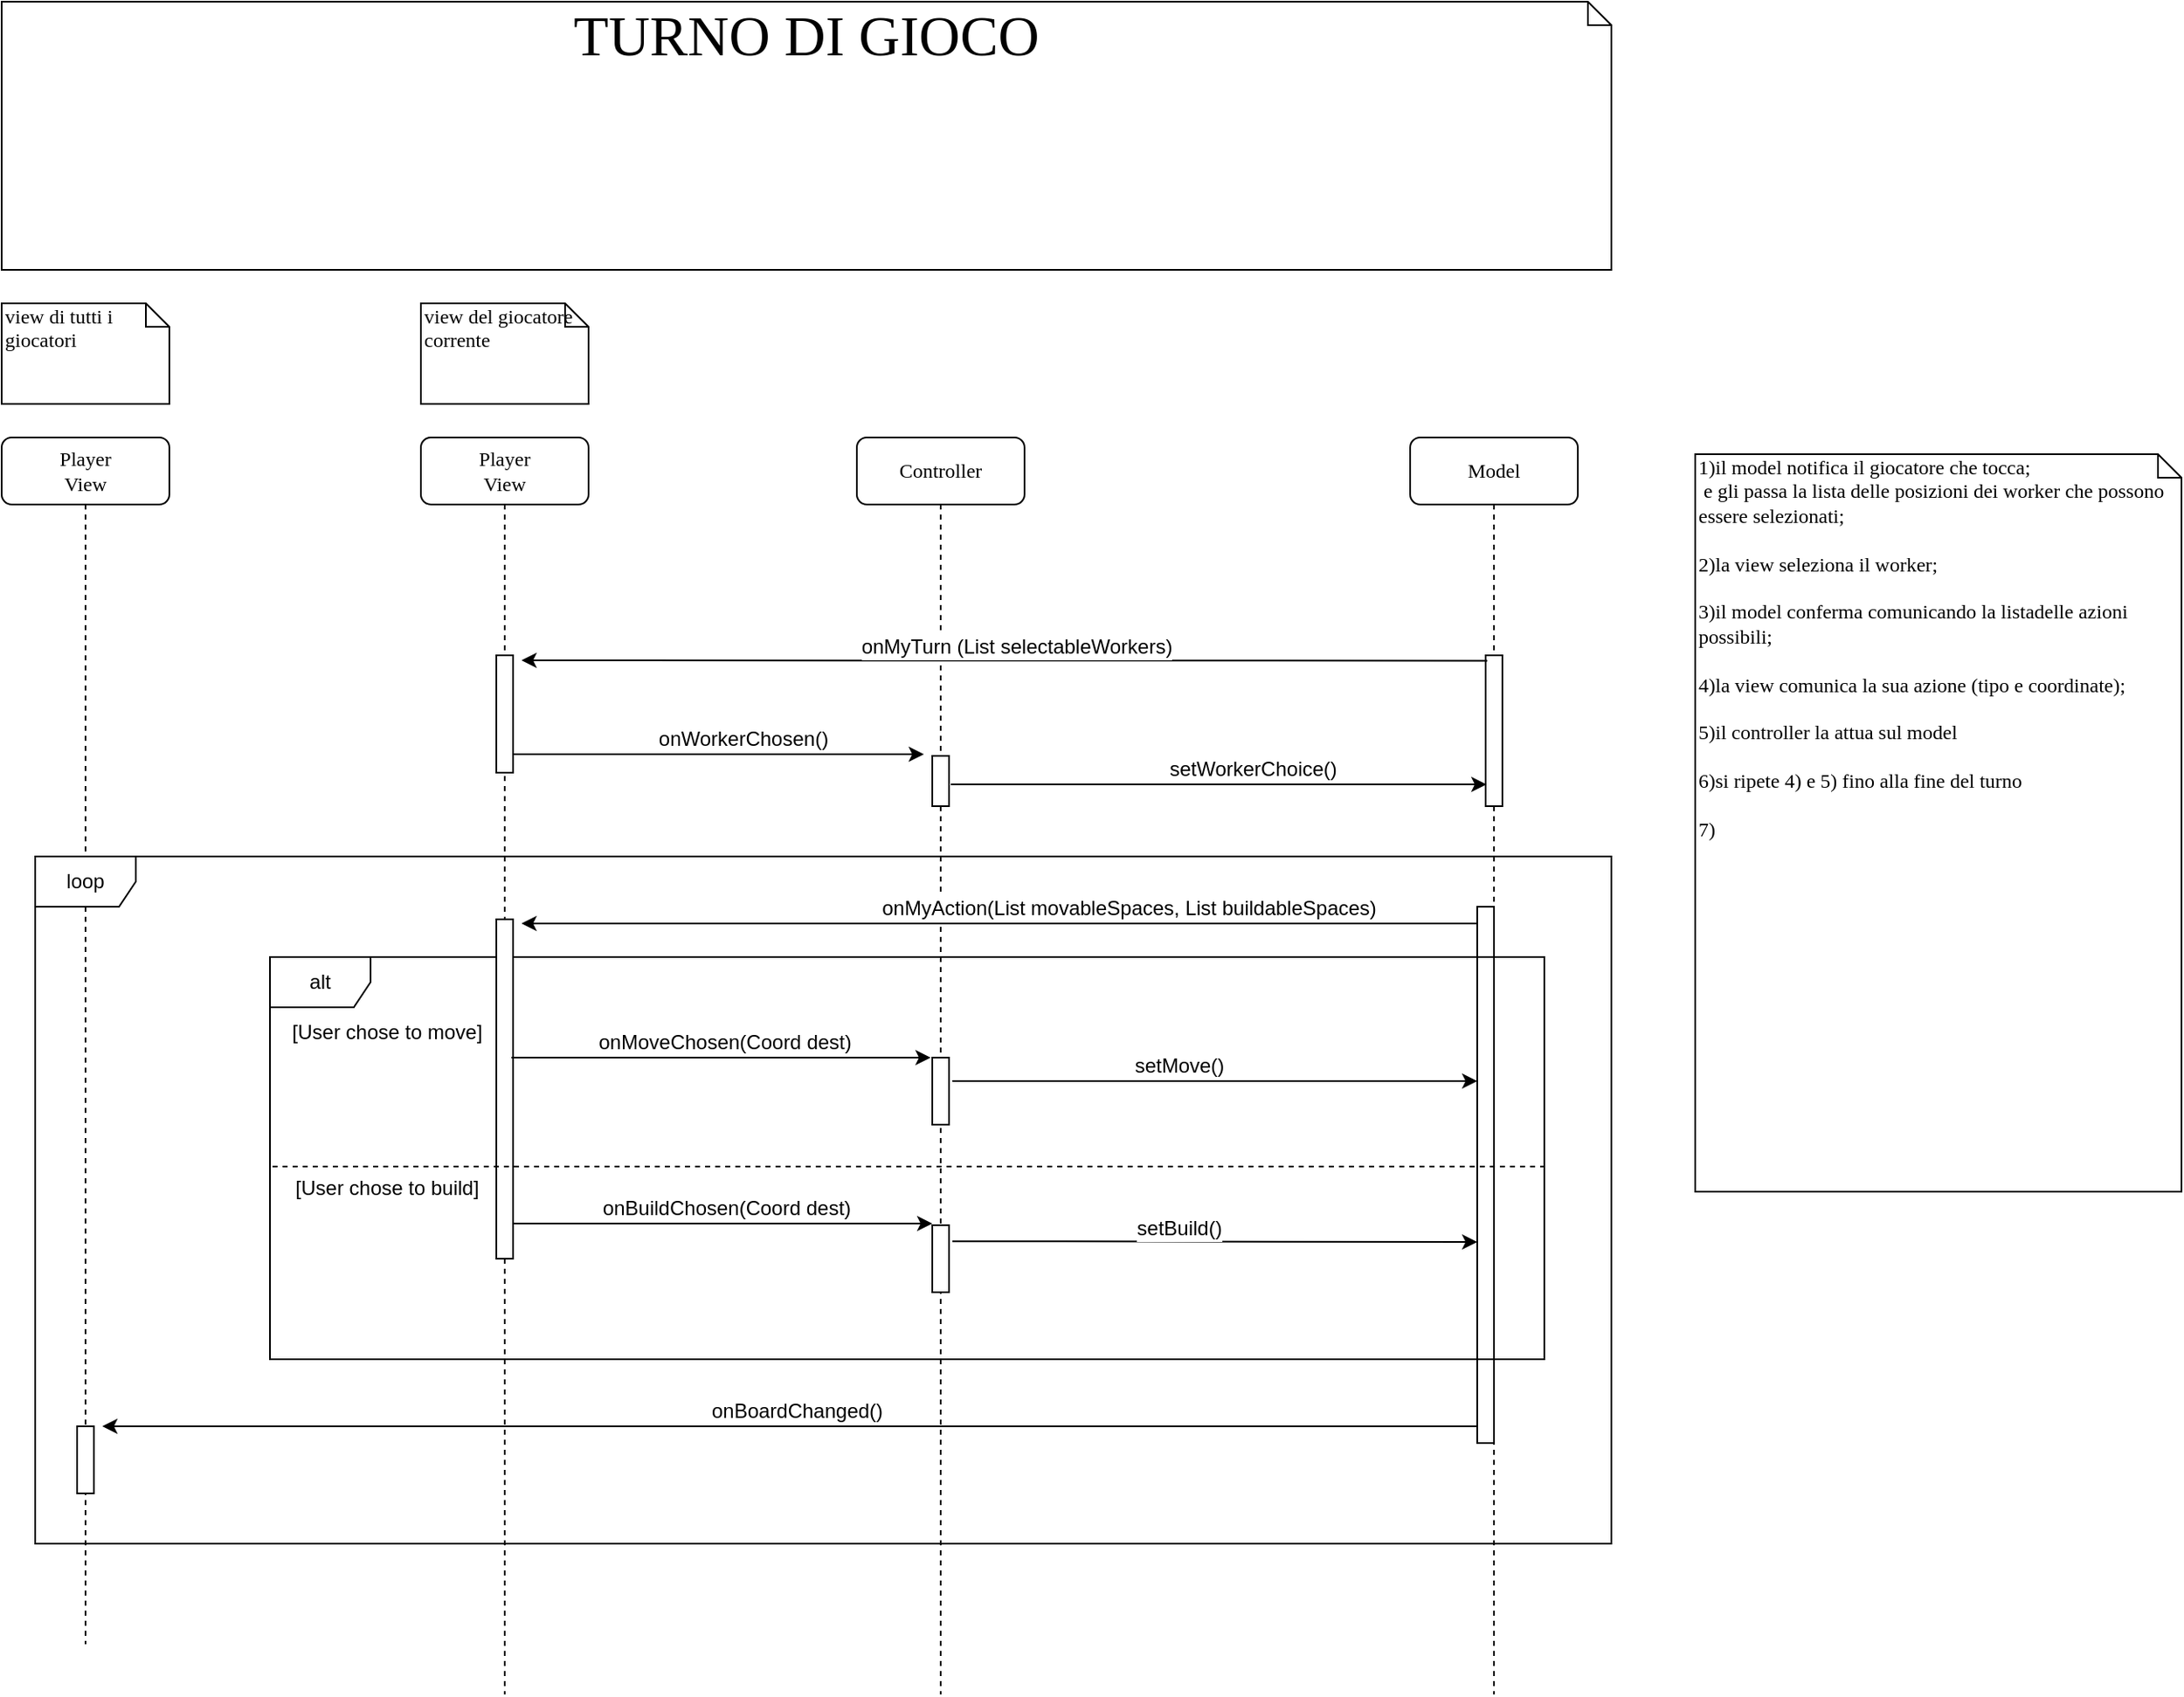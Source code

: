 <mxfile version="12.8.8" type="github">
  <diagram name="Page-1" id="13e1069c-82ec-6db2-03f1-153e76fe0fe0">
    <mxGraphModel dx="960" dy="1533" grid="1" gridSize="10" guides="1" tooltips="1" connect="1" arrows="1" fold="1" page="1" pageScale="1" pageWidth="1100" pageHeight="850" background="#ffffff" math="0" shadow="0">
      <root>
        <mxCell id="0" />
        <mxCell id="1" parent="0" />
        <mxCell id="tOMZ6gB8RtuER8Z842BW-2" value="Player&lt;div&gt;View&lt;/div&gt;" style="shape=umlLifeline;perimeter=lifelinePerimeter;whiteSpace=wrap;html=1;container=1;collapsible=0;recursiveResize=0;outlineConnect=0;rounded=1;shadow=0;comic=0;labelBackgroundColor=none;strokeWidth=1;fontFamily=Verdana;fontSize=12;align=center;connectable=0;allowArrows=0;" parent="1" vertex="1">
          <mxGeometry x="40" y="70" width="100" height="720" as="geometry" />
        </mxCell>
        <mxCell id="tOMZ6gB8RtuER8Z842BW-53" value="" style="html=1;points=[];perimeter=orthogonalPerimeter;rounded=0;shadow=0;comic=0;labelBackgroundColor=none;strokeWidth=1;fontFamily=Verdana;fontSize=12;align=center;connectable=0;allowArrows=0;" parent="tOMZ6gB8RtuER8Z842BW-2" vertex="1">
          <mxGeometry x="45" y="590" width="10" height="40" as="geometry" />
        </mxCell>
        <mxCell id="94hK6yyWYIt78J1WyKf--12" value="loop" style="shape=umlFrame;whiteSpace=wrap;html=1;" parent="1" vertex="1">
          <mxGeometry x="60" y="320" width="940" height="410" as="geometry" />
        </mxCell>
        <mxCell id="7baba1c4bc27f4b0-3" value="&lt;div&gt;Model&lt;/div&gt;" style="shape=umlLifeline;perimeter=lifelinePerimeter;whiteSpace=wrap;html=1;container=1;collapsible=0;recursiveResize=0;outlineConnect=0;rounded=1;shadow=0;comic=0;labelBackgroundColor=none;strokeWidth=1;fontFamily=Verdana;fontSize=12;align=center;connectable=0;allowArrows=0;" parent="1" vertex="1">
          <mxGeometry x="880" y="70" width="100" height="750" as="geometry" />
        </mxCell>
        <mxCell id="7baba1c4bc27f4b0-13" value="" style="html=1;points=[];perimeter=orthogonalPerimeter;rounded=0;shadow=0;comic=0;labelBackgroundColor=none;strokeWidth=1;fontFamily=Verdana;fontSize=12;align=center;connectable=0;allowArrows=0;" parent="7baba1c4bc27f4b0-3" vertex="1">
          <mxGeometry x="45" y="130" width="10" height="90" as="geometry" />
        </mxCell>
        <mxCell id="94hK6yyWYIt78J1WyKf--14" value="" style="html=1;points=[];perimeter=orthogonalPerimeter;rounded=0;shadow=0;comic=0;labelBackgroundColor=none;strokeWidth=1;fontFamily=Verdana;fontSize=12;align=center;connectable=0;allowArrows=0;" parent="1" vertex="1">
          <mxGeometry x="920" y="350" width="10" height="320" as="geometry" />
        </mxCell>
        <mxCell id="94hK6yyWYIt78J1WyKf--3" value="alt" style="shape=umlFrame;whiteSpace=wrap;html=1;" parent="1" vertex="1">
          <mxGeometry x="200" y="380" width="760" height="240" as="geometry" />
        </mxCell>
        <mxCell id="7baba1c4bc27f4b0-2" value="Controller" style="shape=umlLifeline;perimeter=lifelinePerimeter;whiteSpace=wrap;html=1;container=1;collapsible=0;recursiveResize=0;outlineConnect=0;rounded=1;shadow=0;comic=0;labelBackgroundColor=none;strokeWidth=1;fontFamily=Verdana;fontSize=12;align=center;allowArrows=0;connectable=0;" parent="1" vertex="1">
          <mxGeometry x="550" y="70" width="100" height="750" as="geometry" />
        </mxCell>
        <mxCell id="7baba1c4bc27f4b0-10" value="" style="html=1;points=[];perimeter=orthogonalPerimeter;rounded=0;shadow=0;comic=0;labelBackgroundColor=none;strokeWidth=1;fontFamily=Verdana;fontSize=12;align=center;connectable=0;" parent="7baba1c4bc27f4b0-2" vertex="1">
          <mxGeometry x="45" y="190" width="10" height="30" as="geometry" />
        </mxCell>
        <mxCell id="tOMZ6gB8RtuER8Z842BW-47" value="" style="html=1;points=[];perimeter=orthogonalPerimeter;rounded=0;shadow=0;comic=0;labelBackgroundColor=none;strokeWidth=1;fontFamily=Verdana;fontSize=12;align=center;connectable=0;" parent="7baba1c4bc27f4b0-2" vertex="1">
          <mxGeometry x="45" y="370" width="10" height="40" as="geometry" />
        </mxCell>
        <mxCell id="7baba1c4bc27f4b0-8" value="Player&lt;div&gt;View&lt;/div&gt;" style="shape=umlLifeline;perimeter=lifelinePerimeter;whiteSpace=wrap;html=1;container=1;collapsible=0;recursiveResize=0;outlineConnect=0;rounded=1;shadow=0;comic=0;labelBackgroundColor=none;strokeWidth=1;fontFamily=Verdana;fontSize=12;align=center;connectable=0;allowArrows=0;" parent="1" vertex="1">
          <mxGeometry x="290" y="70" width="100" height="750" as="geometry" />
        </mxCell>
        <mxCell id="7baba1c4bc27f4b0-9" value="" style="html=1;points=[];perimeter=orthogonalPerimeter;rounded=0;shadow=0;comic=0;labelBackgroundColor=none;strokeWidth=1;fontFamily=Verdana;fontSize=12;align=center;connectable=0;allowArrows=0;" parent="7baba1c4bc27f4b0-8" vertex="1">
          <mxGeometry x="45" y="130" width="10" height="70" as="geometry" />
        </mxCell>
        <mxCell id="94hK6yyWYIt78J1WyKf--13" value="" style="html=1;points=[];perimeter=orthogonalPerimeter;rounded=0;shadow=0;comic=0;labelBackgroundColor=none;strokeWidth=1;fontFamily=Verdana;fontSize=12;align=center;connectable=0;allowArrows=0;" parent="7baba1c4bc27f4b0-8" vertex="1">
          <mxGeometry x="45" y="287.5" width="10" height="202.5" as="geometry" />
        </mxCell>
        <mxCell id="7baba1c4bc27f4b0-40" value="view del giocatore corrente" style="shape=note;whiteSpace=wrap;html=1;size=14;verticalAlign=top;align=left;spacingTop=-6;rounded=0;shadow=0;comic=0;labelBackgroundColor=none;strokeWidth=1;fontFamily=Verdana;fontSize=12" parent="1" vertex="1">
          <mxGeometry x="290" y="-10" width="100" height="60" as="geometry" />
        </mxCell>
        <mxCell id="tOMZ6gB8RtuER8Z842BW-4" value="&lt;div&gt;view di tutti i giocatori&lt;/div&gt;&lt;div&gt;&lt;br&gt;&lt;/div&gt;" style="shape=note;whiteSpace=wrap;html=1;size=14;verticalAlign=top;align=left;spacingTop=-6;rounded=0;shadow=0;comic=0;labelBackgroundColor=none;strokeWidth=1;fontFamily=Verdana;fontSize=12" parent="1" vertex="1">
          <mxGeometry x="40" y="-10" width="100" height="60" as="geometry" />
        </mxCell>
        <mxCell id="tOMZ6gB8RtuER8Z842BW-5" value="&lt;div align=&quot;center&quot;&gt;&lt;font style=&quot;font-size: 34px&quot;&gt;TURNO DI GIOCO&lt;/font&gt;&lt;/div&gt;" style="shape=note;whiteSpace=wrap;html=1;size=14;verticalAlign=top;align=center;spacingTop=-6;rounded=0;shadow=0;comic=0;labelBackgroundColor=none;strokeWidth=1;fontFamily=Verdana;fontSize=12" parent="1" vertex="1">
          <mxGeometry x="40" y="-190" width="960" height="160" as="geometry" />
        </mxCell>
        <mxCell id="tOMZ6gB8RtuER8Z842BW-9" value="" style="endArrow=classic;html=1;exitX=0.1;exitY=0.273;exitDx=0;exitDy=0;exitPerimeter=0;" parent="1" edge="1">
          <mxGeometry width="50" height="50" relative="1" as="geometry">
            <mxPoint x="926" y="203.23" as="sourcePoint" />
            <mxPoint x="350" y="203" as="targetPoint" />
          </mxGeometry>
        </mxCell>
        <mxCell id="94hK6yyWYIt78J1WyKf--1" value="onMyTurn (List selectableWorkers)" style="text;html=1;align=center;verticalAlign=middle;resizable=0;points=[];labelBackgroundColor=#ffffff;" parent="tOMZ6gB8RtuER8Z842BW-9" vertex="1" connectable="0">
          <mxGeometry x="-0.024" relative="1" as="geometry">
            <mxPoint y="-8" as="offset" />
          </mxGeometry>
        </mxCell>
        <mxCell id="tOMZ6gB8RtuER8Z842BW-17" value="" style="endArrow=classic;html=1;" parent="1" edge="1">
          <mxGeometry width="50" height="50" relative="1" as="geometry">
            <mxPoint x="345" y="259" as="sourcePoint" />
            <mxPoint x="590" y="259" as="targetPoint" />
          </mxGeometry>
        </mxCell>
        <mxCell id="tOMZ6gB8RtuER8Z842BW-18" value="onWorkerChosen()" style="text;html=1;align=center;verticalAlign=middle;resizable=0;points=[];labelBackgroundColor=#ffffff;" parent="tOMZ6gB8RtuER8Z842BW-17" vertex="1" connectable="0">
          <mxGeometry x="0.12" y="-3" relative="1" as="geometry">
            <mxPoint y="-12" as="offset" />
          </mxGeometry>
        </mxCell>
        <mxCell id="tOMZ6gB8RtuER8Z842BW-19" value="" style="endArrow=classic;html=1;" parent="1" edge="1">
          <mxGeometry width="50" height="50" relative="1" as="geometry">
            <mxPoint x="606" y="277" as="sourcePoint" />
            <mxPoint x="925.5" y="277.0" as="targetPoint" />
          </mxGeometry>
        </mxCell>
        <mxCell id="tOMZ6gB8RtuER8Z842BW-23" value="setWorkerChoice()" style="text;html=1;align=center;verticalAlign=middle;resizable=0;points=[];labelBackgroundColor=#ffffff;" parent="tOMZ6gB8RtuER8Z842BW-19" vertex="1" connectable="0">
          <mxGeometry x="0.123" relative="1" as="geometry">
            <mxPoint y="-9" as="offset" />
          </mxGeometry>
        </mxCell>
        <mxCell id="tOMZ6gB8RtuER8Z842BW-27" value="" style="endArrow=classic;html=1;" parent="1" edge="1">
          <mxGeometry width="50" height="50" relative="1" as="geometry">
            <mxPoint x="920" y="360" as="sourcePoint" />
            <mxPoint x="350" y="360" as="targetPoint" />
          </mxGeometry>
        </mxCell>
        <mxCell id="tOMZ6gB8RtuER8Z842BW-28" value="&lt;div&gt;onMyAction(List movableSpaces, List buildableSpaces)&lt;/div&gt;" style="text;html=1;align=center;verticalAlign=middle;resizable=0;points=[];labelBackgroundColor=#ffffff;" parent="tOMZ6gB8RtuER8Z842BW-27" vertex="1" connectable="0">
          <mxGeometry x="-0.329" y="-2" relative="1" as="geometry">
            <mxPoint x="-17" y="-7" as="offset" />
          </mxGeometry>
        </mxCell>
        <mxCell id="tOMZ6gB8RtuER8Z842BW-29" value="" style="endArrow=classic;html=1;" parent="1" edge="1">
          <mxGeometry width="50" height="50" relative="1" as="geometry">
            <mxPoint x="344" y="440" as="sourcePoint" />
            <mxPoint x="594" y="440" as="targetPoint" />
          </mxGeometry>
        </mxCell>
        <mxCell id="tOMZ6gB8RtuER8Z842BW-30" value="onMoveChosen(Coord dest)" style="text;html=1;align=center;verticalAlign=middle;resizable=0;points=[];labelBackgroundColor=#ffffff;" parent="tOMZ6gB8RtuER8Z842BW-29" vertex="1" connectable="0">
          <mxGeometry x="0.078" y="-2" relative="1" as="geometry">
            <mxPoint x="-8" y="-11" as="offset" />
          </mxGeometry>
        </mxCell>
        <mxCell id="tOMZ6gB8RtuER8Z842BW-31" value="" style="endArrow=classic;html=1;" parent="1" edge="1">
          <mxGeometry width="50" height="50" relative="1" as="geometry">
            <mxPoint x="607" y="454" as="sourcePoint" />
            <mxPoint x="920" y="454" as="targetPoint" />
          </mxGeometry>
        </mxCell>
        <mxCell id="tOMZ6gB8RtuER8Z842BW-32" value="&lt;div&gt;setMove()&lt;/div&gt;" style="text;html=1;align=center;verticalAlign=middle;resizable=0;points=[];labelBackgroundColor=#ffffff;" parent="tOMZ6gB8RtuER8Z842BW-31" vertex="1" connectable="0">
          <mxGeometry x="-0.136" y="-1" relative="1" as="geometry">
            <mxPoint y="-10" as="offset" />
          </mxGeometry>
        </mxCell>
        <mxCell id="tOMZ6gB8RtuER8Z842BW-51" value="" style="endArrow=classic;html=1;" parent="1" edge="1">
          <mxGeometry width="50" height="50" relative="1" as="geometry">
            <mxPoint x="920" y="660" as="sourcePoint" />
            <mxPoint x="100" y="660" as="targetPoint" />
          </mxGeometry>
        </mxCell>
        <mxCell id="tOMZ6gB8RtuER8Z842BW-52" value="onBoardChanged()" style="text;html=1;align=center;verticalAlign=middle;resizable=0;points=[];labelBackgroundColor=#ffffff;" parent="tOMZ6gB8RtuER8Z842BW-51" vertex="1" connectable="0">
          <mxGeometry x="-0.22" y="1" relative="1" as="geometry">
            <mxPoint x="-86" y="-10" as="offset" />
          </mxGeometry>
        </mxCell>
        <mxCell id="94hK6yyWYIt78J1WyKf--2" value="&lt;div&gt;1)il model notifica il giocatore che tocca;&lt;/div&gt;&lt;div&gt;&amp;nbsp;e gli passa la lista delle posizioni dei worker che possono essere selezionati;&lt;/div&gt;&lt;div&gt;&lt;br&gt;&lt;/div&gt;&lt;div&gt;2)la view seleziona il worker;&lt;/div&gt;&lt;div&gt;&lt;br&gt;&lt;/div&gt;&lt;div&gt;3)il model conferma comunicando la listadelle azioni possibili;&lt;/div&gt;&lt;div&gt;&lt;br&gt;&lt;/div&gt;&lt;div&gt;4)la view comunica la sua azione (tipo e coordinate);&lt;/div&gt;&lt;div&gt;&lt;br&gt;&lt;/div&gt;&lt;div&gt;5)il controller la attua sul model&lt;/div&gt;&lt;div&gt;&lt;br&gt;&lt;/div&gt;&lt;div&gt;6)si ripete 4) e 5) fino alla fine del turno&lt;/div&gt;&lt;div&gt;&lt;br&gt;&lt;/div&gt;&lt;div&gt;7)&lt;br&gt;&lt;/div&gt;" style="shape=note;whiteSpace=wrap;html=1;size=14;verticalAlign=top;align=left;spacingTop=-6;rounded=0;shadow=0;comic=0;labelBackgroundColor=none;strokeWidth=1;fontFamily=Verdana;fontSize=12" parent="1" vertex="1">
          <mxGeometry x="1050" y="80" width="290" height="440" as="geometry" />
        </mxCell>
        <mxCell id="94hK6yyWYIt78J1WyKf--4" value="[User chose to move]" style="text;html=1;strokeColor=none;fillColor=none;align=center;verticalAlign=middle;whiteSpace=wrap;rounded=0;" parent="1" vertex="1">
          <mxGeometry x="210" y="415" width="120" height="20" as="geometry" />
        </mxCell>
        <mxCell id="94hK6yyWYIt78J1WyKf--5" value="[User chose to build]" style="text;html=1;strokeColor=none;fillColor=none;align=center;verticalAlign=middle;whiteSpace=wrap;rounded=0;" parent="1" vertex="1">
          <mxGeometry x="210" y="508" width="120" height="20" as="geometry" />
        </mxCell>
        <mxCell id="94hK6yyWYIt78J1WyKf--7" value="" style="html=1;points=[];perimeter=orthogonalPerimeter;rounded=0;shadow=0;comic=0;labelBackgroundColor=none;strokeWidth=1;fontFamily=Verdana;fontSize=12;align=center;connectable=0;" parent="1" vertex="1">
          <mxGeometry x="595" y="540" width="10" height="40" as="geometry" />
        </mxCell>
        <mxCell id="94hK6yyWYIt78J1WyKf--8" value="" style="endArrow=none;dashed=1;html=1;exitX=0.002;exitY=0.521;exitDx=0;exitDy=0;exitPerimeter=0;entryX=1;entryY=0.521;entryDx=0;entryDy=0;entryPerimeter=0;" parent="1" source="94hK6yyWYIt78J1WyKf--3" target="94hK6yyWYIt78J1WyKf--3" edge="1">
          <mxGeometry width="50" height="50" relative="1" as="geometry">
            <mxPoint x="630" y="540" as="sourcePoint" />
            <mxPoint x="680" y="490" as="targetPoint" />
          </mxGeometry>
        </mxCell>
        <mxCell id="94hK6yyWYIt78J1WyKf--9" value="" style="endArrow=classic;html=1;" parent="1" edge="1">
          <mxGeometry width="50" height="50" relative="1" as="geometry">
            <mxPoint x="607.0" y="549.58" as="sourcePoint" />
            <mxPoint x="920" y="550" as="targetPoint" />
          </mxGeometry>
        </mxCell>
        <mxCell id="94hK6yyWYIt78J1WyKf--10" value="&lt;div&gt;setBuild()&lt;/div&gt;" style="text;html=1;align=center;verticalAlign=middle;resizable=0;points=[];labelBackgroundColor=#ffffff;" parent="94hK6yyWYIt78J1WyKf--9" vertex="1" connectable="0">
          <mxGeometry x="-0.136" y="-1" relative="1" as="geometry">
            <mxPoint y="-9" as="offset" />
          </mxGeometry>
        </mxCell>
        <mxCell id="IaYlkLasJj6jUFIdIbQy-1" value="" style="endArrow=classic;html=1;" edge="1" parent="1">
          <mxGeometry width="50" height="50" relative="1" as="geometry">
            <mxPoint x="345" y="539" as="sourcePoint" />
            <mxPoint x="595" y="539" as="targetPoint" />
          </mxGeometry>
        </mxCell>
        <mxCell id="IaYlkLasJj6jUFIdIbQy-2" value="onBuildChosen(Coord dest)" style="text;html=1;align=center;verticalAlign=middle;resizable=0;points=[];labelBackgroundColor=#ffffff;" vertex="1" connectable="0" parent="IaYlkLasJj6jUFIdIbQy-1">
          <mxGeometry x="0.078" y="-2" relative="1" as="geometry">
            <mxPoint x="-8" y="-11" as="offset" />
          </mxGeometry>
        </mxCell>
      </root>
    </mxGraphModel>
  </diagram>
</mxfile>
